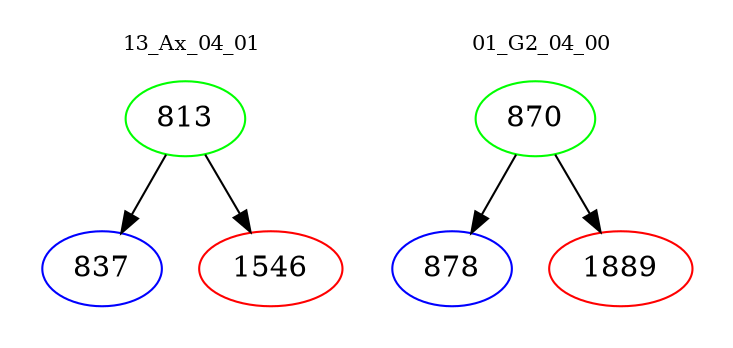digraph{
subgraph cluster_0 {
color = white
label = "13_Ax_04_01";
fontsize=10;
T0_813 [label="813", color="green"]
T0_813 -> T0_837 [color="black"]
T0_837 [label="837", color="blue"]
T0_813 -> T0_1546 [color="black"]
T0_1546 [label="1546", color="red"]
}
subgraph cluster_1 {
color = white
label = "01_G2_04_00";
fontsize=10;
T1_870 [label="870", color="green"]
T1_870 -> T1_878 [color="black"]
T1_878 [label="878", color="blue"]
T1_870 -> T1_1889 [color="black"]
T1_1889 [label="1889", color="red"]
}
}

